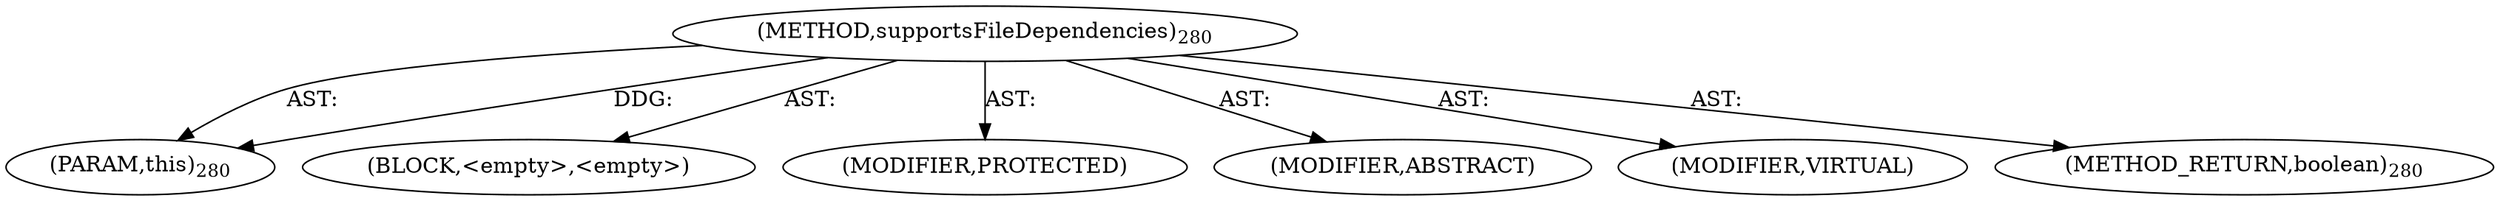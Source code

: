 digraph "supportsFileDependencies" {  
"111669149710" [label = <(METHOD,supportsFileDependencies)<SUB>280</SUB>> ]
"115964117016" [label = <(PARAM,this)<SUB>280</SUB>> ]
"25769803798" [label = <(BLOCK,&lt;empty&gt;,&lt;empty&gt;)> ]
"133143986214" [label = <(MODIFIER,PROTECTED)> ]
"133143986215" [label = <(MODIFIER,ABSTRACT)> ]
"133143986216" [label = <(MODIFIER,VIRTUAL)> ]
"128849018894" [label = <(METHOD_RETURN,boolean)<SUB>280</SUB>> ]
  "111669149710" -> "115964117016"  [ label = "AST: "] 
  "111669149710" -> "25769803798"  [ label = "AST: "] 
  "111669149710" -> "133143986214"  [ label = "AST: "] 
  "111669149710" -> "133143986215"  [ label = "AST: "] 
  "111669149710" -> "133143986216"  [ label = "AST: "] 
  "111669149710" -> "128849018894"  [ label = "AST: "] 
  "111669149710" -> "115964117016"  [ label = "DDG: "] 
}
